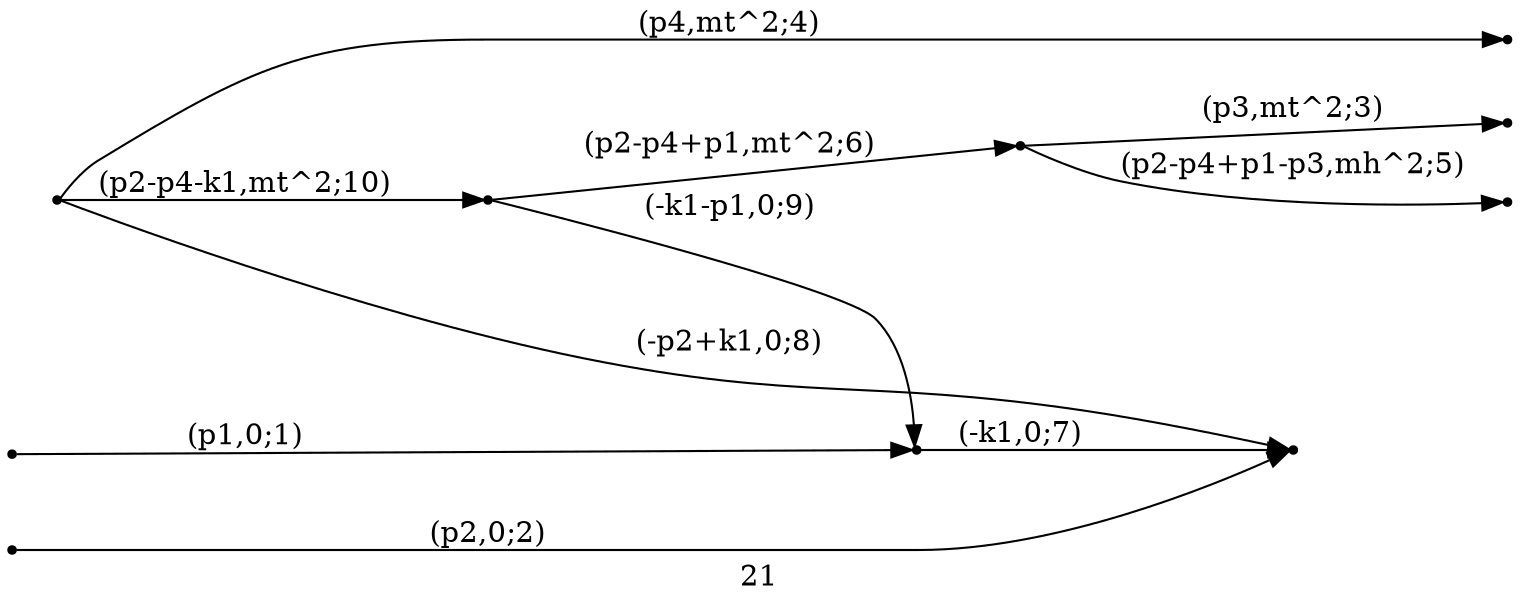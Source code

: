 digraph 21 {
  label="21";
  rankdir="LR";
  subgraph edges {
    -1 -> 3 [label="(p1,0;1)"];
    -2 -> 2 [label="(p2,0;2)"];
    1 -> -3 [label="(p3,mt^2;3)"];
    4 -> -4 [label="(p4,mt^2;4)"];
    1 -> -5 [label="(p2-p4+p1-p3,mh^2;5)"];
    5 -> 1 [label="(p2-p4+p1,mt^2;6)"];
    3 -> 2 [label="(-k1,0;7)"];
    4 -> 2 [label="(-p2+k1,0;8)"];
    5 -> 3 [label="(-k1-p1,0;9)"];
    4 -> 5 [label="(p2-p4-k1,mt^2;10)"];
  }
  subgraph incoming { rank="source"; -1; -2; }
  subgraph outgoing { rank="sink"; -3; -4; -5; }
-5 [shape=point];
-4 [shape=point];
-3 [shape=point];
-2 [shape=point];
-1 [shape=point];
1 [shape=point];
2 [shape=point];
3 [shape=point];
4 [shape=point];
5 [shape=point];
}

